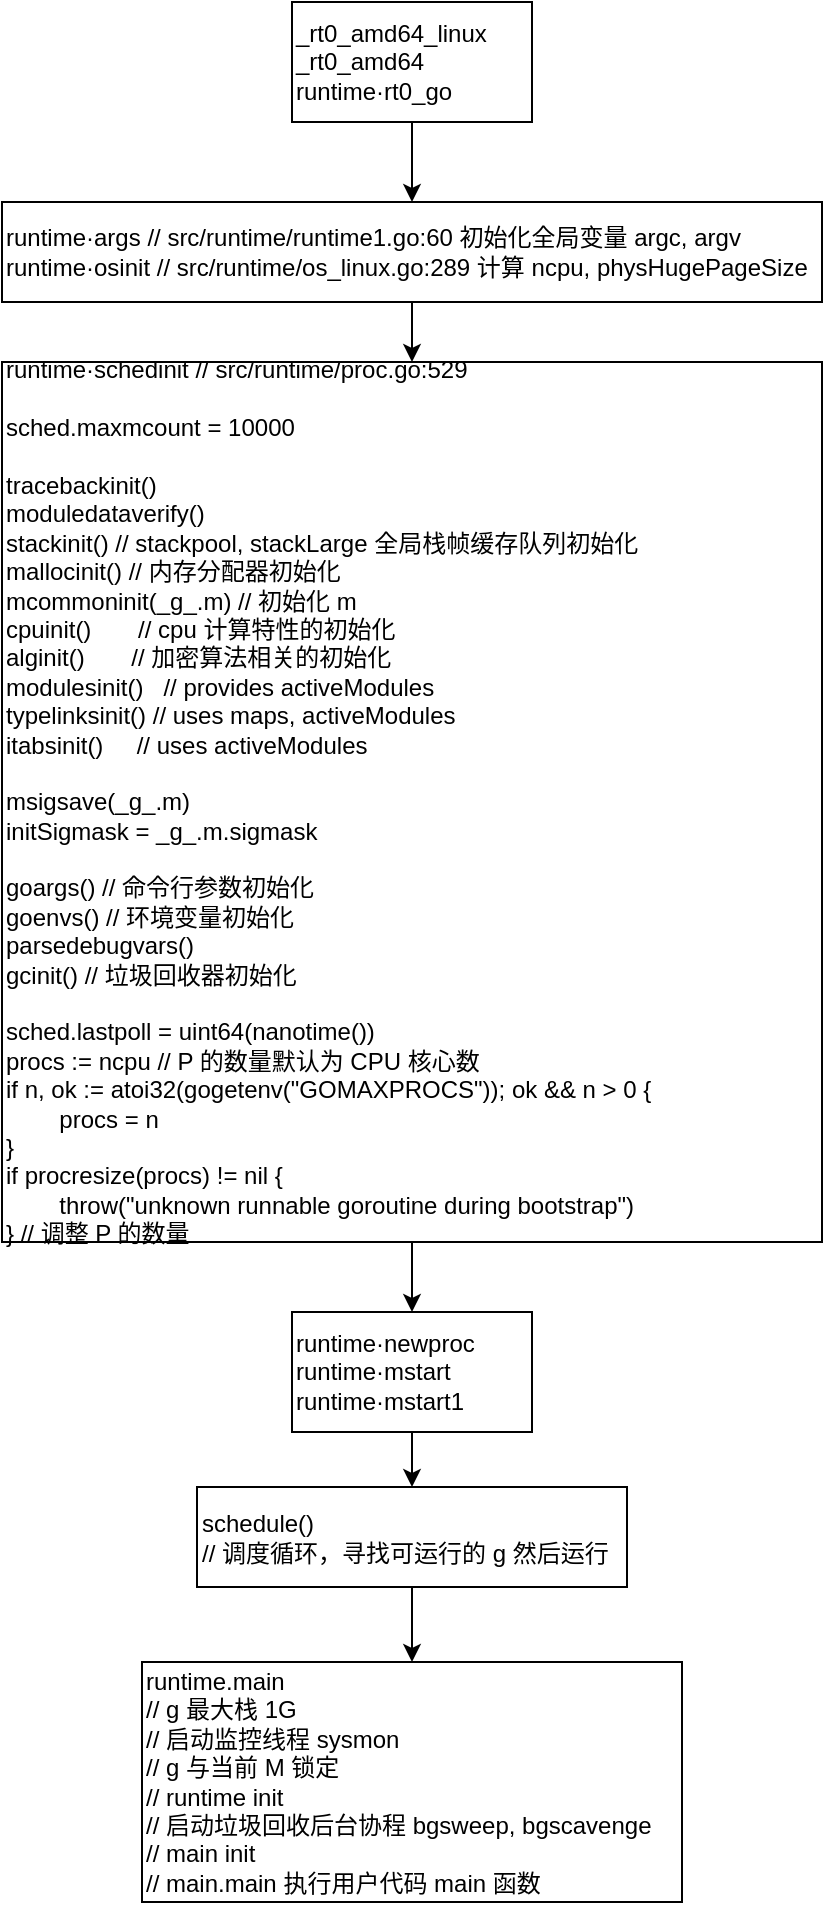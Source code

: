<mxfile version="12.4.1" type="device" pages="1"><diagram id="gt_jrc3Eur0I3Y74_Xvw" name="第 1 页"><mxGraphModel dx="946" dy="725" grid="1" gridSize="10" guides="1" tooltips="1" connect="1" arrows="1" fold="1" page="1" pageScale="1" pageWidth="827" pageHeight="1169" math="0" shadow="0"><root><mxCell id="0"/><mxCell id="1" parent="0"/><mxCell id="gbO76Vj9IhrM_3Ih0_3Z-7" style="edgeStyle=orthogonalEdgeStyle;rounded=0;orthogonalLoop=1;jettySize=auto;html=1;entryX=0.5;entryY=0;entryDx=0;entryDy=0;" parent="1" source="gbO76Vj9IhrM_3Ih0_3Z-1" target="gbO76Vj9IhrM_3Ih0_3Z-2" edge="1"><mxGeometry relative="1" as="geometry"/></mxCell><mxCell id="gbO76Vj9IhrM_3Ih0_3Z-1" value="&lt;div&gt;_rt0_amd64_linux&lt;/div&gt;&lt;div&gt;_rt0_amd64&lt;/div&gt;&lt;div&gt;runtime·rt0_go&lt;/div&gt;" style="rounded=0;whiteSpace=wrap;html=1;align=left;" parent="1" vertex="1"><mxGeometry x="235" y="110" width="120" height="60" as="geometry"/></mxCell><mxCell id="gbO76Vj9IhrM_3Ih0_3Z-8" style="edgeStyle=orthogonalEdgeStyle;rounded=0;orthogonalLoop=1;jettySize=auto;html=1;entryX=0.5;entryY=0;entryDx=0;entryDy=0;" parent="1" source="gbO76Vj9IhrM_3Ih0_3Z-2" target="gbO76Vj9IhrM_3Ih0_3Z-4" edge="1"><mxGeometry relative="1" as="geometry"/></mxCell><mxCell id="gbO76Vj9IhrM_3Ih0_3Z-2" value="&lt;div&gt;runtime·args //&amp;nbsp;src/runtime/runtime1.go:60 初始化全局变量 argc, argv&lt;/div&gt;&lt;div&gt;runtime·osinit //&amp;nbsp;src/runtime/os_linux.go:289 计算 ncpu, physHugePageSize&lt;/div&gt;" style="rounded=0;whiteSpace=wrap;html=1;align=left;" parent="1" vertex="1"><mxGeometry x="90" y="210" width="410" height="50" as="geometry"/></mxCell><mxCell id="gbO76Vj9IhrM_3Ih0_3Z-10" style="edgeStyle=orthogonalEdgeStyle;rounded=0;orthogonalLoop=1;jettySize=auto;html=1;" parent="1" source="gbO76Vj9IhrM_3Ih0_3Z-3" target="gbO76Vj9IhrM_3Ih0_3Z-5" edge="1"><mxGeometry relative="1" as="geometry"/></mxCell><mxCell id="gbO76Vj9IhrM_3Ih0_3Z-3" value="&lt;div&gt;runtime·newproc&lt;/div&gt;&lt;div&gt;runtime·mstart&lt;/div&gt;&lt;div&gt;runtime·mstart1&lt;br&gt;&lt;/div&gt;" style="rounded=0;whiteSpace=wrap;html=1;align=left;" parent="1" vertex="1"><mxGeometry x="235" y="765" width="120" height="60" as="geometry"/></mxCell><mxCell id="gbO76Vj9IhrM_3Ih0_3Z-9" style="edgeStyle=orthogonalEdgeStyle;rounded=0;orthogonalLoop=1;jettySize=auto;html=1;entryX=0.5;entryY=0;entryDx=0;entryDy=0;" parent="1" source="gbO76Vj9IhrM_3Ih0_3Z-4" target="gbO76Vj9IhrM_3Ih0_3Z-3" edge="1"><mxGeometry relative="1" as="geometry"/></mxCell><mxCell id="gbO76Vj9IhrM_3Ih0_3Z-4" value="runtime·schedinit //&amp;nbsp;src/runtime/proc.go:529&lt;br&gt;&lt;br&gt;&lt;div&gt;sched.maxmcount = 10000&lt;/div&gt;&lt;div&gt;&lt;br&gt;&lt;/div&gt;&lt;div&gt;tracebackinit()&lt;/div&gt;&lt;div&gt;moduledataverify()&lt;/div&gt;&lt;div&gt;stackinit() // stackpool, stackLarge 全局栈帧缓存队列初始化&lt;/div&gt;&lt;div&gt;mallocinit() // 内存分配器初始化&lt;/div&gt;&lt;div&gt;mcommoninit(_g_.m) // 初始化 m&lt;/div&gt;&lt;div&gt;cpuinit()&amp;nbsp; &amp;nbsp; &amp;nbsp; &amp;nbsp;// cpu 计算特性的初始化&lt;/div&gt;&lt;div&gt;alginit()&amp;nbsp; &amp;nbsp; &amp;nbsp; &amp;nbsp;// 加密算法相关的初始化&lt;/div&gt;&lt;div&gt;modulesinit()&amp;nbsp; &amp;nbsp;// provides activeModules&lt;/div&gt;&lt;div&gt;typelinksinit() // uses maps, activeModules&lt;/div&gt;&lt;div&gt;itabsinit()&amp;nbsp; &amp;nbsp; &amp;nbsp;// uses activeModules&lt;/div&gt;&lt;div&gt;&lt;br&gt;&lt;/div&gt;&lt;div&gt;msigsave(_g_.m)&lt;/div&gt;&lt;div&gt;initSigmask = _g_.m.sigmask&lt;/div&gt;&lt;div&gt;&lt;br&gt;&lt;/div&gt;&lt;div&gt;goargs() // 命令行参数初始化&lt;/div&gt;&lt;div&gt;goenvs() // 环境变量初始化&lt;/div&gt;&lt;div&gt;parsedebugvars()&lt;/div&gt;&lt;div&gt;gcinit() // 垃圾回收器初始化&lt;/div&gt;&lt;div&gt;&lt;br&gt;&lt;/div&gt;&lt;div&gt;sched.lastpoll = uint64(nanotime())&lt;/div&gt;&lt;div&gt;procs := ncpu // P 的数量默认为 CPU 核心数&lt;/div&gt;&lt;div&gt;if n, ok := atoi32(gogetenv(&quot;GOMAXPROCS&quot;)); ok &amp;amp;&amp;amp; n &amp;gt; 0 {&lt;/div&gt;&lt;div&gt;&lt;span style=&quot;white-space: pre&quot;&gt;&#9;&lt;/span&gt;procs = n&lt;/div&gt;&lt;div&gt;}&lt;/div&gt;&lt;div&gt;if procresize(procs) != nil {&lt;/div&gt;&lt;div&gt;&lt;span style=&quot;white-space: pre&quot;&gt;&#9;&lt;/span&gt;throw(&quot;unknown runnable goroutine during bootstrap&quot;)&lt;/div&gt;&lt;div&gt;} // 调整 P 的数量&lt;/div&gt;" style="rounded=0;whiteSpace=wrap;html=1;align=left;" parent="1" vertex="1"><mxGeometry x="90" y="290" width="410" height="440" as="geometry"/></mxCell><mxCell id="gbO76Vj9IhrM_3Ih0_3Z-11" style="edgeStyle=orthogonalEdgeStyle;rounded=0;orthogonalLoop=1;jettySize=auto;html=1;entryX=0.5;entryY=0;entryDx=0;entryDy=0;" parent="1" source="gbO76Vj9IhrM_3Ih0_3Z-5" target="gbO76Vj9IhrM_3Ih0_3Z-6" edge="1"><mxGeometry relative="1" as="geometry"/></mxCell><mxCell id="gbO76Vj9IhrM_3Ih0_3Z-5" value="&lt;div&gt;schedule()&lt;/div&gt;&lt;div&gt;// 调度循环，寻找可运行的 g 然后运行&lt;/div&gt;" style="rounded=0;whiteSpace=wrap;html=1;align=left;" parent="1" vertex="1"><mxGeometry x="187.5" y="852.5" width="215" height="50" as="geometry"/></mxCell><mxCell id="gbO76Vj9IhrM_3Ih0_3Z-6" value="&lt;div&gt;runtime.main&lt;/div&gt;&lt;div&gt;// g 最大栈 1G&lt;/div&gt;&lt;div&gt;// 启动监控线程 sysmon&lt;/div&gt;&lt;div&gt;// g 与当前 M 锁定&lt;/div&gt;&lt;div&gt;// runtime init&lt;/div&gt;&lt;div&gt;// 启动垃圾回收后台协程 bgsweep, bgscavenge&lt;/div&gt;&lt;div&gt;// main init&lt;/div&gt;&lt;div&gt;// main.main 执行用户代码 main 函数&lt;/div&gt;" style="rounded=0;whiteSpace=wrap;html=1;align=left;" parent="1" vertex="1"><mxGeometry x="160" y="940" width="270" height="120" as="geometry"/></mxCell></root></mxGraphModel></diagram></mxfile>